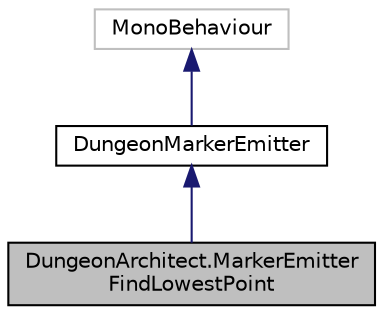digraph "DungeonArchitect.MarkerEmitterFindLowestPoint"
{
  edge [fontname="Helvetica",fontsize="10",labelfontname="Helvetica",labelfontsize="10"];
  node [fontname="Helvetica",fontsize="10",shape=record];
  Node1 [label="DungeonArchitect.MarkerEmitter\lFindLowestPoint",height=0.2,width=0.4,color="black", fillcolor="grey75", style="filled", fontcolor="black"];
  Node2 -> Node1 [dir="back",color="midnightblue",fontsize="10",style="solid",fontname="Helvetica"];
  Node2 [label="DungeonMarkerEmitter",height=0.2,width=0.4,color="black", fillcolor="white", style="filled",URL="$class_dungeon_architect_1_1_dungeon_marker_emitter.html",tooltip="Marker Emitters let you emit your own markers anywhere in the map. Implement this class and add it to..."];
  Node3 -> Node2 [dir="back",color="midnightblue",fontsize="10",style="solid",fontname="Helvetica"];
  Node3 [label="MonoBehaviour",height=0.2,width=0.4,color="grey75", fillcolor="white", style="filled"];
}
